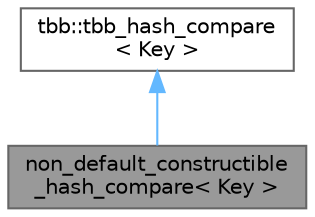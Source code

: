 digraph "non_default_constructible_hash_compare&lt; Key &gt;"
{
 // LATEX_PDF_SIZE
  bgcolor="transparent";
  edge [fontname=Helvetica,fontsize=10,labelfontname=Helvetica,labelfontsize=10];
  node [fontname=Helvetica,fontsize=10,shape=box,height=0.2,width=0.4];
  Node1 [id="Node000001",label="non_default_constructible\l_hash_compare\< Key \>",height=0.2,width=0.4,color="gray40", fillcolor="grey60", style="filled", fontcolor="black",tooltip=" "];
  Node2 -> Node1 [id="edge1_Node000001_Node000002",dir="back",color="steelblue1",style="solid",tooltip=" "];
  Node2 [id="Node000002",label="tbb::tbb_hash_compare\l\< Key \>",height=0.2,width=0.4,color="gray40", fillcolor="white", style="filled",URL="$structtbb_1_1tbb__hash__compare.html",tooltip="hash_compare that is default argument for concurrent_hash_map"];
}
